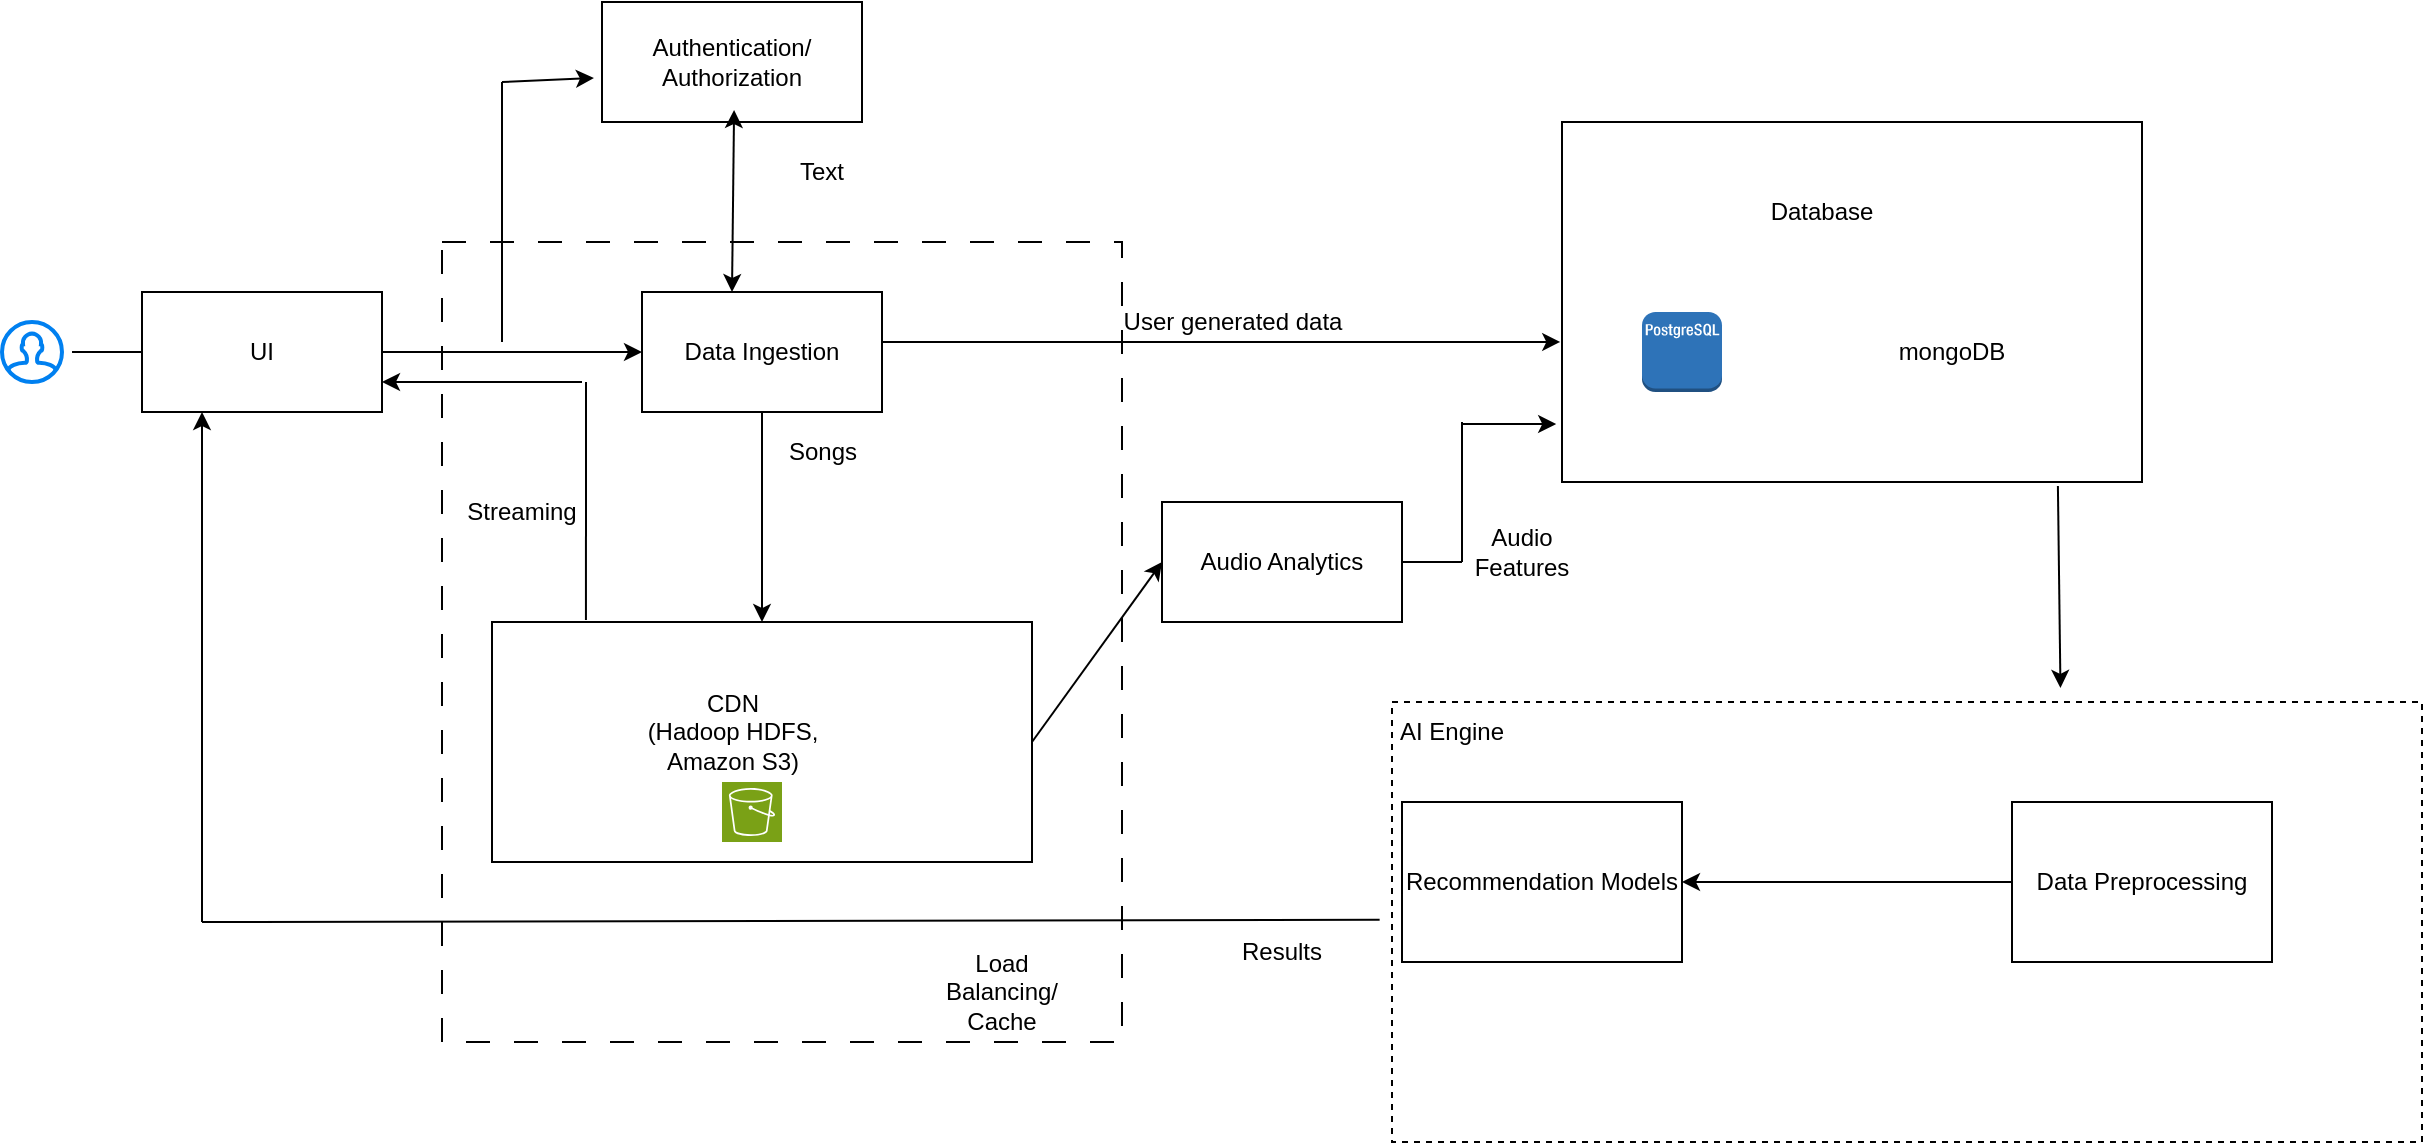 <mxfile version="21.7.5" type="device">
  <diagram name="Page-1" id="ljb2BqZib3AoGoV-HCXX">
    <mxGraphModel dx="1434" dy="796" grid="1" gridSize="10" guides="1" tooltips="1" connect="1" arrows="1" fold="1" page="1" pageScale="1" pageWidth="850" pageHeight="1100" math="0" shadow="0">
      <root>
        <mxCell id="0" />
        <mxCell id="1" parent="0" />
        <mxCell id="iuMrsHnNyLMeJKUaG_75-1" value="" style="html=1;verticalLabelPosition=bottom;align=center;labelBackgroundColor=#ffffff;verticalAlign=top;strokeWidth=2;strokeColor=#0080F0;shadow=0;dashed=0;shape=mxgraph.ios7.icons.user;" vertex="1" parent="1">
          <mxGeometry x="140" y="370" width="30" height="30" as="geometry" />
        </mxCell>
        <mxCell id="iuMrsHnNyLMeJKUaG_75-2" value="" style="endArrow=none;html=1;rounded=0;exitX=1.167;exitY=0.5;exitDx=0;exitDy=0;exitPerimeter=0;" edge="1" parent="1" source="iuMrsHnNyLMeJKUaG_75-1" target="iuMrsHnNyLMeJKUaG_75-3">
          <mxGeometry width="50" height="50" relative="1" as="geometry">
            <mxPoint x="200" y="410" as="sourcePoint" />
            <mxPoint x="280" y="385" as="targetPoint" />
          </mxGeometry>
        </mxCell>
        <mxCell id="iuMrsHnNyLMeJKUaG_75-3" value="UI" style="rounded=0;whiteSpace=wrap;html=1;" vertex="1" parent="1">
          <mxGeometry x="210" y="355" width="120" height="60" as="geometry" />
        </mxCell>
        <mxCell id="iuMrsHnNyLMeJKUaG_75-5" value="Authentication/ Authorization" style="rounded=0;whiteSpace=wrap;html=1;" vertex="1" parent="1">
          <mxGeometry x="440" y="210" width="130" height="60" as="geometry" />
        </mxCell>
        <mxCell id="iuMrsHnNyLMeJKUaG_75-7" value="Data Ingestion" style="rounded=0;whiteSpace=wrap;html=1;" vertex="1" parent="1">
          <mxGeometry x="460" y="355" width="120" height="60" as="geometry" />
        </mxCell>
        <mxCell id="iuMrsHnNyLMeJKUaG_75-8" value="" style="endArrow=classic;html=1;rounded=0;exitX=0.508;exitY=0.9;exitDx=0;exitDy=0;exitPerimeter=0;entryX=0.375;entryY=0;entryDx=0;entryDy=0;entryPerimeter=0;endFill=1;startArrow=classic;startFill=1;" edge="1" parent="1" source="iuMrsHnNyLMeJKUaG_75-5" target="iuMrsHnNyLMeJKUaG_75-7">
          <mxGeometry width="50" height="50" relative="1" as="geometry">
            <mxPoint x="590" y="300" as="sourcePoint" />
            <mxPoint x="730" y="300" as="targetPoint" />
          </mxGeometry>
        </mxCell>
        <mxCell id="iuMrsHnNyLMeJKUaG_75-10" value="" style="endArrow=none;html=1;rounded=0;exitX=1;exitY=0.5;exitDx=0;exitDy=0;entryX=-0.01;entryY=0.639;entryDx=0;entryDy=0;entryPerimeter=0;strokeColor=none;startArrow=classic;startFill=0;" edge="1" parent="1" source="iuMrsHnNyLMeJKUaG_75-7" target="iuMrsHnNyLMeJKUaG_75-11">
          <mxGeometry width="50" height="50" relative="1" as="geometry">
            <mxPoint x="700" y="400" as="sourcePoint" />
            <mxPoint x="770" y="385" as="targetPoint" />
          </mxGeometry>
        </mxCell>
        <mxCell id="iuMrsHnNyLMeJKUaG_75-11" value="" style="rounded=0;whiteSpace=wrap;html=1;" vertex="1" parent="1">
          <mxGeometry x="920" y="270" width="290" height="180" as="geometry" />
        </mxCell>
        <mxCell id="iuMrsHnNyLMeJKUaG_75-12" value="Recommendation Models" style="rounded=0;whiteSpace=wrap;html=1;" vertex="1" parent="1">
          <mxGeometry x="840" y="610" width="140" height="80" as="geometry" />
        </mxCell>
        <mxCell id="iuMrsHnNyLMeJKUaG_75-13" value="Data Preprocessing" style="rounded=0;whiteSpace=wrap;html=1;" vertex="1" parent="1">
          <mxGeometry x="1145" y="610" width="130" height="80" as="geometry" />
        </mxCell>
        <mxCell id="iuMrsHnNyLMeJKUaG_75-14" value="" style="rounded=0;whiteSpace=wrap;html=1;fillColor=none;glass=1;dashed=1;" vertex="1" parent="1">
          <mxGeometry x="835" y="560" width="515" height="220" as="geometry" />
        </mxCell>
        <mxCell id="iuMrsHnNyLMeJKUaG_75-15" value="AI Engine" style="text;html=1;strokeColor=none;fillColor=none;align=center;verticalAlign=middle;whiteSpace=wrap;rounded=0;" vertex="1" parent="1">
          <mxGeometry x="835" y="560" width="60" height="30" as="geometry" />
        </mxCell>
        <mxCell id="iuMrsHnNyLMeJKUaG_75-16" value="" style="endArrow=classic;html=1;rounded=0;exitX=0.855;exitY=1.011;exitDx=0;exitDy=0;entryX=0.649;entryY=-0.032;entryDx=0;entryDy=0;entryPerimeter=0;exitPerimeter=0;" edge="1" parent="1" source="iuMrsHnNyLMeJKUaG_75-11" target="iuMrsHnNyLMeJKUaG_75-14">
          <mxGeometry width="50" height="50" relative="1" as="geometry">
            <mxPoint x="920" y="510" as="sourcePoint" />
            <mxPoint x="970" y="460" as="targetPoint" />
          </mxGeometry>
        </mxCell>
        <mxCell id="iuMrsHnNyLMeJKUaG_75-18" value="" style="endArrow=classic;html=1;rounded=0;exitX=0;exitY=0.5;exitDx=0;exitDy=0;entryX=1;entryY=0.5;entryDx=0;entryDy=0;" edge="1" parent="1" source="iuMrsHnNyLMeJKUaG_75-13" target="iuMrsHnNyLMeJKUaG_75-12">
          <mxGeometry width="50" height="50" relative="1" as="geometry">
            <mxPoint x="780" y="800" as="sourcePoint" />
            <mxPoint x="830" y="750" as="targetPoint" />
          </mxGeometry>
        </mxCell>
        <mxCell id="iuMrsHnNyLMeJKUaG_75-19" value="" style="rounded=0;whiteSpace=wrap;html=1;" vertex="1" parent="1">
          <mxGeometry x="385" y="520" width="270" height="120" as="geometry" />
        </mxCell>
        <mxCell id="iuMrsHnNyLMeJKUaG_75-20" value="" style="outlineConnect=0;dashed=0;verticalLabelPosition=bottom;verticalAlign=top;align=center;html=1;shape=mxgraph.aws3.postgre_sql_instance;fillColor=#2E73B8;gradientColor=none;" vertex="1" parent="1">
          <mxGeometry x="960" y="365" width="40" height="40" as="geometry" />
        </mxCell>
        <mxCell id="iuMrsHnNyLMeJKUaG_75-21" value="Database" style="text;html=1;strokeColor=none;fillColor=none;align=center;verticalAlign=middle;whiteSpace=wrap;rounded=0;" vertex="1" parent="1">
          <mxGeometry x="1020" y="300" width="60" height="30" as="geometry" />
        </mxCell>
        <mxCell id="iuMrsHnNyLMeJKUaG_75-22" value="mongoDB" style="text;html=1;strokeColor=none;fillColor=none;align=center;verticalAlign=middle;whiteSpace=wrap;rounded=0;" vertex="1" parent="1">
          <mxGeometry x="1085" y="370" width="60" height="30" as="geometry" />
        </mxCell>
        <mxCell id="iuMrsHnNyLMeJKUaG_75-23" value="Audio Analytics" style="rounded=0;whiteSpace=wrap;html=1;" vertex="1" parent="1">
          <mxGeometry x="720" y="460" width="120" height="60" as="geometry" />
        </mxCell>
        <mxCell id="iuMrsHnNyLMeJKUaG_75-24" value="" style="endArrow=none;html=1;rounded=0;exitX=1;exitY=0.5;exitDx=0;exitDy=0;" edge="1" parent="1" source="iuMrsHnNyLMeJKUaG_75-23">
          <mxGeometry width="50" height="50" relative="1" as="geometry">
            <mxPoint x="910" y="520" as="sourcePoint" />
            <mxPoint x="840" y="490" as="targetPoint" />
          </mxGeometry>
        </mxCell>
        <mxCell id="iuMrsHnNyLMeJKUaG_75-25" value="" style="endArrow=none;html=1;rounded=0;" edge="1" parent="1">
          <mxGeometry width="50" height="50" relative="1" as="geometry">
            <mxPoint x="870" y="420" as="sourcePoint" />
            <mxPoint x="870" y="490" as="targetPoint" />
          </mxGeometry>
        </mxCell>
        <mxCell id="iuMrsHnNyLMeJKUaG_75-27" value="" style="endArrow=classic;html=1;rounded=0;entryX=-0.01;entryY=0.839;entryDx=0;entryDy=0;entryPerimeter=0;" edge="1" parent="1" target="iuMrsHnNyLMeJKUaG_75-11">
          <mxGeometry width="50" height="50" relative="1" as="geometry">
            <mxPoint x="870" y="421" as="sourcePoint" />
            <mxPoint x="1030" y="480" as="targetPoint" />
          </mxGeometry>
        </mxCell>
        <mxCell id="iuMrsHnNyLMeJKUaG_75-28" value="Audio Features" style="text;html=1;strokeColor=none;fillColor=none;align=center;verticalAlign=middle;whiteSpace=wrap;rounded=0;" vertex="1" parent="1">
          <mxGeometry x="870" y="470" width="60" height="30" as="geometry" />
        </mxCell>
        <mxCell id="iuMrsHnNyLMeJKUaG_75-30" value="" style="endArrow=classic;html=1;rounded=0;exitX=0.5;exitY=1;exitDx=0;exitDy=0;entryX=0.5;entryY=0;entryDx=0;entryDy=0;" edge="1" parent="1" source="iuMrsHnNyLMeJKUaG_75-7" target="iuMrsHnNyLMeJKUaG_75-19">
          <mxGeometry width="50" height="50" relative="1" as="geometry">
            <mxPoint x="520" y="550" as="sourcePoint" />
            <mxPoint x="570" y="500" as="targetPoint" />
          </mxGeometry>
        </mxCell>
        <mxCell id="iuMrsHnNyLMeJKUaG_75-31" value="" style="endArrow=classic;html=1;rounded=0;exitX=1;exitY=0.5;exitDx=0;exitDy=0;entryX=0;entryY=0.5;entryDx=0;entryDy=0;" edge="1" parent="1" source="iuMrsHnNyLMeJKUaG_75-19" target="iuMrsHnNyLMeJKUaG_75-23">
          <mxGeometry width="50" height="50" relative="1" as="geometry">
            <mxPoint x="632.52" y="530" as="sourcePoint" />
            <mxPoint x="407.48" y="647.98" as="targetPoint" />
          </mxGeometry>
        </mxCell>
        <mxCell id="iuMrsHnNyLMeJKUaG_75-32" value="Songs" style="text;html=1;align=center;verticalAlign=middle;resizable=0;points=[];autosize=1;strokeColor=none;fillColor=none;" vertex="1" parent="1">
          <mxGeometry x="520" y="420" width="60" height="30" as="geometry" />
        </mxCell>
        <mxCell id="iuMrsHnNyLMeJKUaG_75-33" value="User generated data" style="text;html=1;align=center;verticalAlign=middle;resizable=0;points=[];autosize=1;strokeColor=none;fillColor=none;" vertex="1" parent="1">
          <mxGeometry x="690" y="355" width="130" height="30" as="geometry" />
        </mxCell>
        <mxCell id="iuMrsHnNyLMeJKUaG_75-36" value="" style="endArrow=classic;html=1;rounded=0;entryX=-0.003;entryY=0.611;entryDx=0;entryDy=0;entryPerimeter=0;" edge="1" parent="1" target="iuMrsHnNyLMeJKUaG_75-11">
          <mxGeometry width="50" height="50" relative="1" as="geometry">
            <mxPoint x="580" y="380" as="sourcePoint" />
            <mxPoint x="740" y="410" as="targetPoint" />
          </mxGeometry>
        </mxCell>
        <mxCell id="iuMrsHnNyLMeJKUaG_75-37" value="" style="endArrow=classic;html=1;rounded=0;exitX=1;exitY=0.5;exitDx=0;exitDy=0;entryX=0;entryY=0.5;entryDx=0;entryDy=0;" edge="1" parent="1" source="iuMrsHnNyLMeJKUaG_75-3" target="iuMrsHnNyLMeJKUaG_75-7">
          <mxGeometry width="50" height="50" relative="1" as="geometry">
            <mxPoint x="320" y="520" as="sourcePoint" />
            <mxPoint x="370" y="470" as="targetPoint" />
          </mxGeometry>
        </mxCell>
        <mxCell id="iuMrsHnNyLMeJKUaG_75-38" value="" style="endArrow=none;html=1;rounded=0;endFill=0;" edge="1" parent="1">
          <mxGeometry width="50" height="50" relative="1" as="geometry">
            <mxPoint x="390" y="380" as="sourcePoint" />
            <mxPoint x="390" y="250" as="targetPoint" />
          </mxGeometry>
        </mxCell>
        <mxCell id="iuMrsHnNyLMeJKUaG_75-39" value="" style="endArrow=classic;html=1;rounded=0;entryX=-0.031;entryY=0.633;entryDx=0;entryDy=0;entryPerimeter=0;" edge="1" parent="1" target="iuMrsHnNyLMeJKUaG_75-5">
          <mxGeometry width="50" height="50" relative="1" as="geometry">
            <mxPoint x="390" y="250" as="sourcePoint" />
            <mxPoint x="400" y="240" as="targetPoint" />
          </mxGeometry>
        </mxCell>
        <mxCell id="iuMrsHnNyLMeJKUaG_75-40" value="" style="sketch=0;points=[[0,0,0],[0.25,0,0],[0.5,0,0],[0.75,0,0],[1,0,0],[0,1,0],[0.25,1,0],[0.5,1,0],[0.75,1,0],[1,1,0],[0,0.25,0],[0,0.5,0],[0,0.75,0],[1,0.25,0],[1,0.5,0],[1,0.75,0]];outlineConnect=0;fontColor=#232F3E;fillColor=#7AA116;strokeColor=#ffffff;dashed=0;verticalLabelPosition=bottom;verticalAlign=top;align=center;html=1;fontSize=12;fontStyle=0;aspect=fixed;shape=mxgraph.aws4.resourceIcon;resIcon=mxgraph.aws4.s3;" vertex="1" parent="1">
          <mxGeometry x="500" y="600" width="30" height="30" as="geometry" />
        </mxCell>
        <mxCell id="iuMrsHnNyLMeJKUaG_75-41" value="Text" style="text;html=1;strokeColor=none;fillColor=none;align=center;verticalAlign=middle;whiteSpace=wrap;rounded=0;" vertex="1" parent="1">
          <mxGeometry x="520" y="280" width="60" height="30" as="geometry" />
        </mxCell>
        <mxCell id="iuMrsHnNyLMeJKUaG_75-42" value="CDN&lt;br style=&quot;border-color: var(--border-color);&quot;&gt;(Hadoop HDFS, Amazon S3)" style="text;html=1;strokeColor=none;fillColor=none;align=center;verticalAlign=middle;whiteSpace=wrap;rounded=0;" vertex="1" parent="1">
          <mxGeometry x="447.5" y="560" width="115" height="30" as="geometry" />
        </mxCell>
        <mxCell id="iuMrsHnNyLMeJKUaG_75-45" value="" style="endArrow=none;html=1;rounded=0;exitX=1;exitY=0.5;exitDx=0;exitDy=0;" edge="1" parent="1" source="iuMrsHnNyLMeJKUaG_75-23">
          <mxGeometry width="50" height="50" relative="1" as="geometry">
            <mxPoint x="830" y="610" as="sourcePoint" />
            <mxPoint x="870" y="490" as="targetPoint" />
          </mxGeometry>
        </mxCell>
        <mxCell id="iuMrsHnNyLMeJKUaG_75-46" value="" style="endArrow=none;html=1;rounded=0;exitX=0.174;exitY=-0.008;exitDx=0;exitDy=0;exitPerimeter=0;" edge="1" parent="1" source="iuMrsHnNyLMeJKUaG_75-19">
          <mxGeometry width="50" height="50" relative="1" as="geometry">
            <mxPoint x="520" y="530" as="sourcePoint" />
            <mxPoint x="432" y="400" as="targetPoint" />
          </mxGeometry>
        </mxCell>
        <mxCell id="iuMrsHnNyLMeJKUaG_75-47" value="" style="endArrow=none;html=1;rounded=0;exitX=1;exitY=0.75;exitDx=0;exitDy=0;endFill=0;startArrow=classic;startFill=1;" edge="1" parent="1" source="iuMrsHnNyLMeJKUaG_75-3">
          <mxGeometry width="50" height="50" relative="1" as="geometry">
            <mxPoint x="520" y="530" as="sourcePoint" />
            <mxPoint x="430" y="400" as="targetPoint" />
          </mxGeometry>
        </mxCell>
        <mxCell id="iuMrsHnNyLMeJKUaG_75-48" value="Streaming" style="text;html=1;strokeColor=none;fillColor=none;align=center;verticalAlign=middle;whiteSpace=wrap;rounded=0;" vertex="1" parent="1">
          <mxGeometry x="370" y="450" width="60" height="30" as="geometry" />
        </mxCell>
        <mxCell id="iuMrsHnNyLMeJKUaG_75-49" value="" style="rounded=0;whiteSpace=wrap;html=1;fillColor=none;dashed=1;dashPattern=12 12;" vertex="1" parent="1">
          <mxGeometry x="360" y="330" width="340" height="400" as="geometry" />
        </mxCell>
        <mxCell id="iuMrsHnNyLMeJKUaG_75-51" value="Load Balancing/ Cache" style="text;html=1;strokeColor=none;fillColor=none;align=center;verticalAlign=middle;whiteSpace=wrap;rounded=0;" vertex="1" parent="1">
          <mxGeometry x="610" y="690" width="60" height="30" as="geometry" />
        </mxCell>
        <mxCell id="iuMrsHnNyLMeJKUaG_75-52" value="" style="endArrow=none;html=1;rounded=0;entryX=-0.012;entryY=0.495;entryDx=0;entryDy=0;entryPerimeter=0;" edge="1" parent="1" target="iuMrsHnNyLMeJKUaG_75-14">
          <mxGeometry width="50" height="50" relative="1" as="geometry">
            <mxPoint x="240" y="670" as="sourcePoint" />
            <mxPoint x="730" y="690" as="targetPoint" />
          </mxGeometry>
        </mxCell>
        <mxCell id="iuMrsHnNyLMeJKUaG_75-53" value="" style="endArrow=classic;html=1;rounded=0;entryX=0.25;entryY=1;entryDx=0;entryDy=0;endFill=1;" edge="1" parent="1" target="iuMrsHnNyLMeJKUaG_75-3">
          <mxGeometry width="50" height="50" relative="1" as="geometry">
            <mxPoint x="240" y="670" as="sourcePoint" />
            <mxPoint x="280" y="690" as="targetPoint" />
          </mxGeometry>
        </mxCell>
        <mxCell id="iuMrsHnNyLMeJKUaG_75-54" value="Results" style="text;html=1;strokeColor=none;fillColor=none;align=center;verticalAlign=middle;whiteSpace=wrap;rounded=0;" vertex="1" parent="1">
          <mxGeometry x="750" y="670" width="60" height="30" as="geometry" />
        </mxCell>
      </root>
    </mxGraphModel>
  </diagram>
</mxfile>
